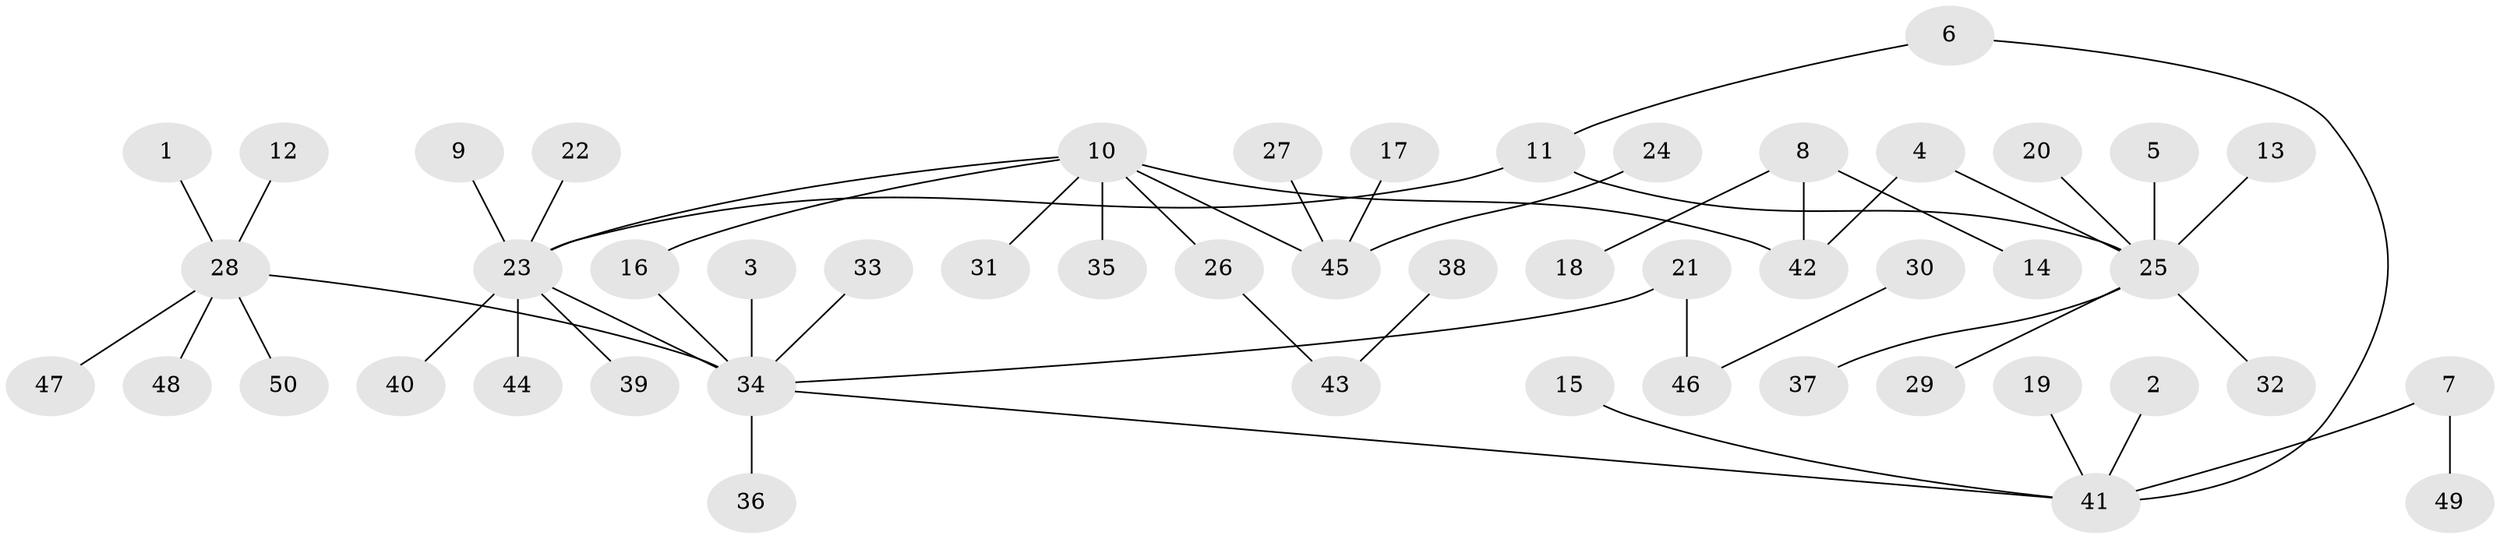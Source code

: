// original degree distribution, {11: 0.016, 9: 0.008, 6: 0.032, 1: 0.64, 3: 0.08, 2: 0.136, 4: 0.056, 7: 0.008, 5: 0.016, 10: 0.008}
// Generated by graph-tools (version 1.1) at 2025/36/03/04/25 23:36:49]
// undirected, 50 vertices, 52 edges
graph export_dot {
  node [color=gray90,style=filled];
  1;
  2;
  3;
  4;
  5;
  6;
  7;
  8;
  9;
  10;
  11;
  12;
  13;
  14;
  15;
  16;
  17;
  18;
  19;
  20;
  21;
  22;
  23;
  24;
  25;
  26;
  27;
  28;
  29;
  30;
  31;
  32;
  33;
  34;
  35;
  36;
  37;
  38;
  39;
  40;
  41;
  42;
  43;
  44;
  45;
  46;
  47;
  48;
  49;
  50;
  1 -- 28 [weight=1.0];
  2 -- 41 [weight=1.0];
  3 -- 34 [weight=1.0];
  4 -- 25 [weight=1.0];
  4 -- 42 [weight=1.0];
  5 -- 25 [weight=1.0];
  6 -- 11 [weight=1.0];
  6 -- 41 [weight=1.0];
  7 -- 41 [weight=1.0];
  7 -- 49 [weight=1.0];
  8 -- 14 [weight=1.0];
  8 -- 18 [weight=1.0];
  8 -- 42 [weight=1.0];
  9 -- 23 [weight=1.0];
  10 -- 16 [weight=1.0];
  10 -- 23 [weight=1.0];
  10 -- 26 [weight=1.0];
  10 -- 31 [weight=1.0];
  10 -- 35 [weight=1.0];
  10 -- 42 [weight=1.0];
  10 -- 45 [weight=1.0];
  11 -- 23 [weight=1.0];
  11 -- 25 [weight=1.0];
  12 -- 28 [weight=1.0];
  13 -- 25 [weight=1.0];
  15 -- 41 [weight=1.0];
  16 -- 34 [weight=1.0];
  17 -- 45 [weight=1.0];
  19 -- 41 [weight=1.0];
  20 -- 25 [weight=1.0];
  21 -- 34 [weight=1.0];
  21 -- 46 [weight=1.0];
  22 -- 23 [weight=1.0];
  23 -- 34 [weight=1.0];
  23 -- 39 [weight=1.0];
  23 -- 40 [weight=1.0];
  23 -- 44 [weight=1.0];
  24 -- 45 [weight=1.0];
  25 -- 29 [weight=1.0];
  25 -- 32 [weight=1.0];
  25 -- 37 [weight=1.0];
  26 -- 43 [weight=1.0];
  27 -- 45 [weight=1.0];
  28 -- 34 [weight=1.0];
  28 -- 47 [weight=1.0];
  28 -- 48 [weight=1.0];
  28 -- 50 [weight=1.0];
  30 -- 46 [weight=1.0];
  33 -- 34 [weight=1.0];
  34 -- 36 [weight=1.0];
  34 -- 41 [weight=1.0];
  38 -- 43 [weight=1.0];
}
